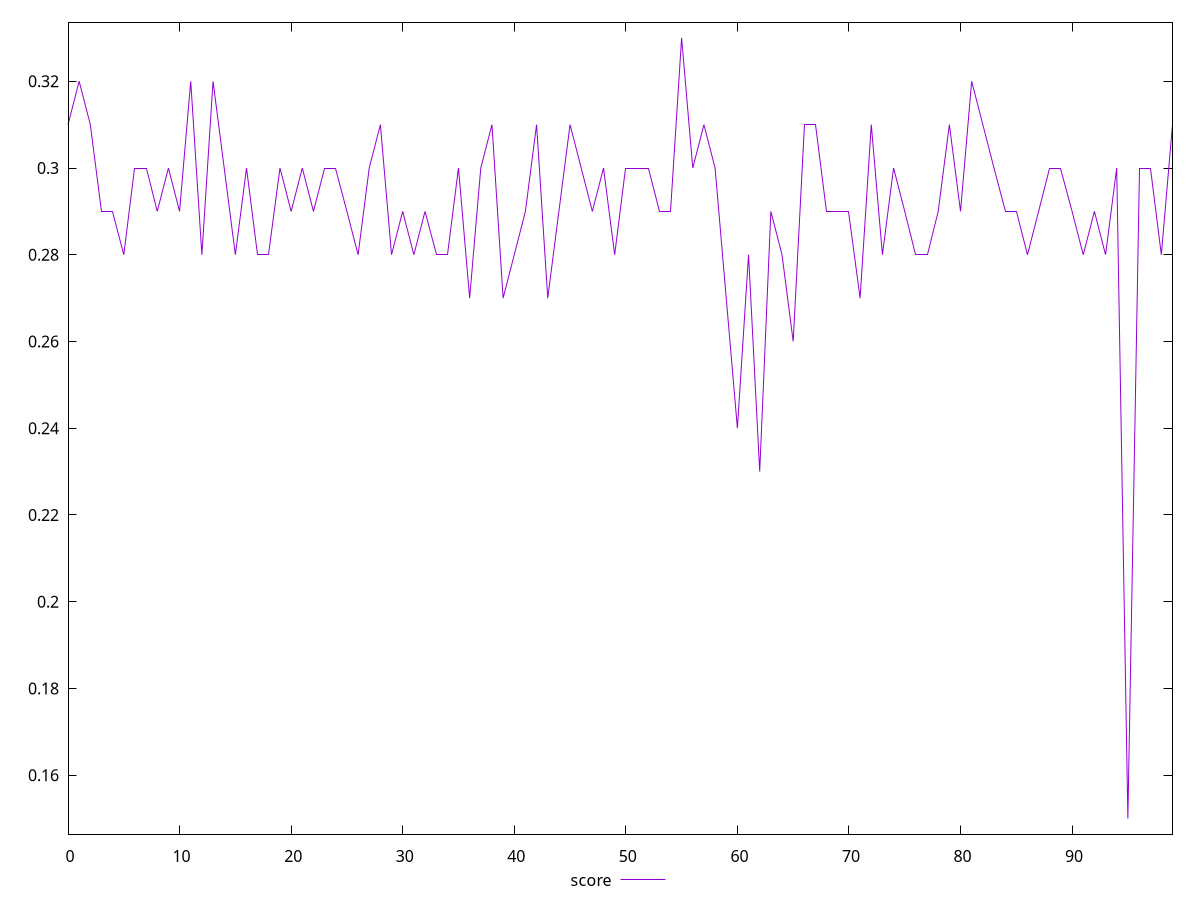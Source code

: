 reset

$score <<EOF
0 0.31
1 0.32
2 0.31
3 0.29
4 0.29
5 0.28
6 0.3
7 0.3
8 0.29
9 0.3
10 0.29
11 0.32
12 0.28
13 0.32
14 0.3
15 0.28
16 0.3
17 0.28
18 0.28
19 0.3
20 0.29
21 0.3
22 0.29
23 0.3
24 0.3
25 0.29
26 0.28
27 0.3
28 0.31
29 0.28
30 0.29
31 0.28
32 0.29
33 0.28
34 0.28
35 0.3
36 0.27
37 0.3
38 0.31
39 0.27
40 0.28
41 0.29
42 0.31
43 0.27
44 0.29
45 0.31
46 0.3
47 0.29
48 0.3
49 0.28
50 0.3
51 0.3
52 0.3
53 0.29
54 0.29
55 0.33
56 0.3
57 0.31
58 0.3
59 0.27
60 0.24
61 0.28
62 0.23
63 0.29
64 0.28
65 0.26
66 0.31
67 0.31
68 0.29
69 0.29
70 0.29
71 0.27
72 0.31
73 0.28
74 0.3
75 0.29
76 0.28
77 0.28
78 0.29
79 0.31
80 0.29
81 0.32
82 0.31
83 0.3
84 0.29
85 0.29
86 0.28
87 0.29
88 0.3
89 0.3
90 0.29
91 0.28
92 0.29
93 0.28
94 0.3
95 0.15
96 0.3
97 0.3
98 0.28
99 0.31
EOF

set key outside below
set xrange [0:99]
set yrange [0.1464:0.3336]
set trange [0.1464:0.3336]
set terminal svg size 640, 500 enhanced background rgb 'white'
set output "reports/report_00033_2021-03-01T14-23-16.841Z/max-potential-fid/samples/astro-cached/score/values.svg"

plot $score title "score" with line

reset
